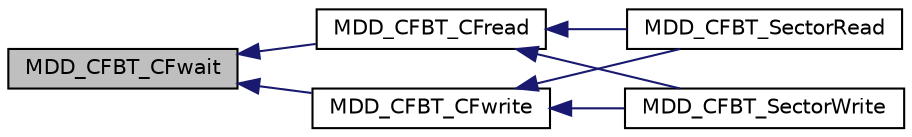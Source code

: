 digraph "MDD_CFBT_CFwait"
{
  edge [fontname="Helvetica",fontsize="10",labelfontname="Helvetica",labelfontsize="10"];
  node [fontname="Helvetica",fontsize="10",shape=record];
  rankdir="LR";
  Node1 [label="MDD_CFBT_CFwait",height=0.2,width=0.4,color="black", fillcolor="grey75", style="filled", fontcolor="black"];
  Node1 -> Node2 [dir="back",color="midnightblue",fontsize="10",style="solid",fontname="Helvetica"];
  Node2 [label="MDD_CFBT_CFread",height=0.2,width=0.4,color="black", fillcolor="white", style="filled",URL="$_c_f-_bit_01transaction_8c.html#aea3f7bb910466bb42e9fcf2aceda94f8"];
  Node2 -> Node3 [dir="back",color="midnightblue",fontsize="10",style="solid",fontname="Helvetica"];
  Node3 [label="MDD_CFBT_SectorRead",height=0.2,width=0.4,color="black", fillcolor="white", style="filled",URL="$_c_f-_bit_01transaction_8c.html#ae551a9db136538043e335b190be37bf0"];
  Node2 -> Node4 [dir="back",color="midnightblue",fontsize="10",style="solid",fontname="Helvetica"];
  Node4 [label="MDD_CFBT_SectorWrite",height=0.2,width=0.4,color="black", fillcolor="white", style="filled",URL="$_c_f-_bit_01transaction_8c.html#a81f63cd1faa8e11e6efc392ade8f31d0"];
  Node1 -> Node5 [dir="back",color="midnightblue",fontsize="10",style="solid",fontname="Helvetica"];
  Node5 [label="MDD_CFBT_CFwrite",height=0.2,width=0.4,color="black", fillcolor="white", style="filled",URL="$_c_f-_bit_01transaction_8c.html#afc2cd706413b4c18704118b998c8c6e8"];
  Node5 -> Node3 [dir="back",color="midnightblue",fontsize="10",style="solid",fontname="Helvetica"];
  Node5 -> Node4 [dir="back",color="midnightblue",fontsize="10",style="solid",fontname="Helvetica"];
}
